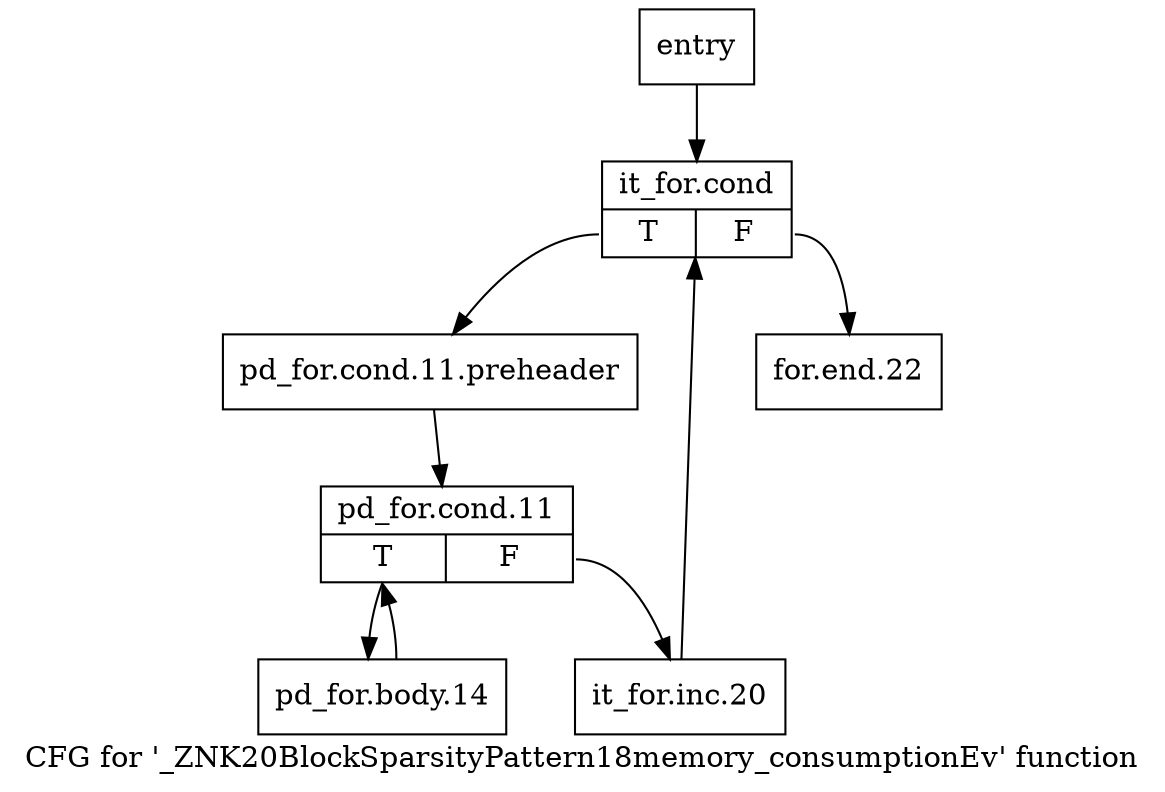 digraph "CFG for '_ZNK20BlockSparsityPattern18memory_consumptionEv' function" {
	label="CFG for '_ZNK20BlockSparsityPattern18memory_consumptionEv' function";

	Node0x2bc97d0 [shape=record,label="{entry}"];
	Node0x2bc97d0 -> Node0x2bc9820;
	Node0x2bc9820 [shape=record,label="{it_for.cond|{<s0>T|<s1>F}}"];
	Node0x2bc9820:s0 -> Node0x2bc9870;
	Node0x2bc9820:s1 -> Node0x2bc99b0;
	Node0x2bc9870 [shape=record,label="{pd_for.cond.11.preheader}"];
	Node0x2bc9870 -> Node0x2bc98c0;
	Node0x2bc98c0 [shape=record,label="{pd_for.cond.11|{<s0>T|<s1>F}}"];
	Node0x2bc98c0:s0 -> Node0x2bc9910;
	Node0x2bc98c0:s1 -> Node0x2bc9960;
	Node0x2bc9910 [shape=record,label="{pd_for.body.14}"];
	Node0x2bc9910 -> Node0x2bc98c0;
	Node0x2bc9960 [shape=record,label="{it_for.inc.20}"];
	Node0x2bc9960 -> Node0x2bc9820;
	Node0x2bc99b0 [shape=record,label="{for.end.22}"];
}
